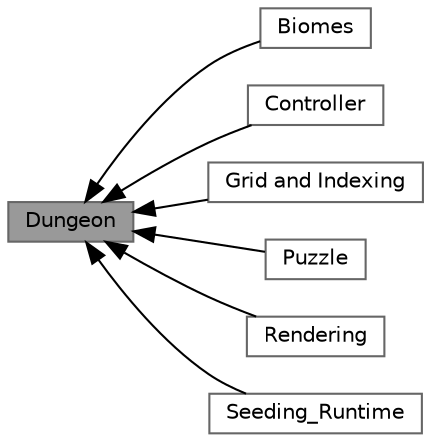 digraph "Dungeon"
{
 // LATEX_PDF_SIZE
  bgcolor="transparent";
  edge [fontname=Helvetica,fontsize=10,labelfontname=Helvetica,labelfontsize=10];
  node [fontname=Helvetica,fontsize=10,shape=box,height=0.2,width=0.4];
  rankdir=LR;
  Node2 [id="Node000002",label="Biomes",height=0.2,width=0.4,color="grey40", fillcolor="white", style="filled",URL="$group___biomes.html",tooltip=" "];
  Node3 [id="Node000003",label="Controller",height=0.2,width=0.4,color="grey40", fillcolor="white", style="filled",URL="$group___controller.html",tooltip=" "];
  Node1 [id="Node000001",label="Dungeon",height=0.2,width=0.4,color="gray40", fillcolor="grey60", style="filled", fontcolor="black",tooltip=" "];
  Node4 [id="Node000004",label="Grid and Indexing",height=0.2,width=0.4,color="grey40", fillcolor="white", style="filled",URL="$group___grid.html",tooltip=" "];
  Node5 [id="Node000005",label="Puzzle",height=0.2,width=0.4,color="grey40", fillcolor="white", style="filled",URL="$group___puzzle.html",tooltip=" "];
  Node6 [id="Node000006",label="Rendering",height=0.2,width=0.4,color="grey40", fillcolor="white", style="filled",URL="$group___rendering.html",tooltip=" "];
  Node7 [id="Node000007",label="Seeding_Runtime",height=0.2,width=0.4,color="grey40", fillcolor="white", style="filled",URL="$group___seeding_r_t.html",tooltip=" "];
  Node1->Node2 [shape=plaintext, dir="back", style="solid"];
  Node1->Node3 [shape=plaintext, dir="back", style="solid"];
  Node1->Node4 [shape=plaintext, dir="back", style="solid"];
  Node1->Node5 [shape=plaintext, dir="back", style="solid"];
  Node1->Node6 [shape=plaintext, dir="back", style="solid"];
  Node1->Node7 [shape=plaintext, dir="back", style="solid"];
}

